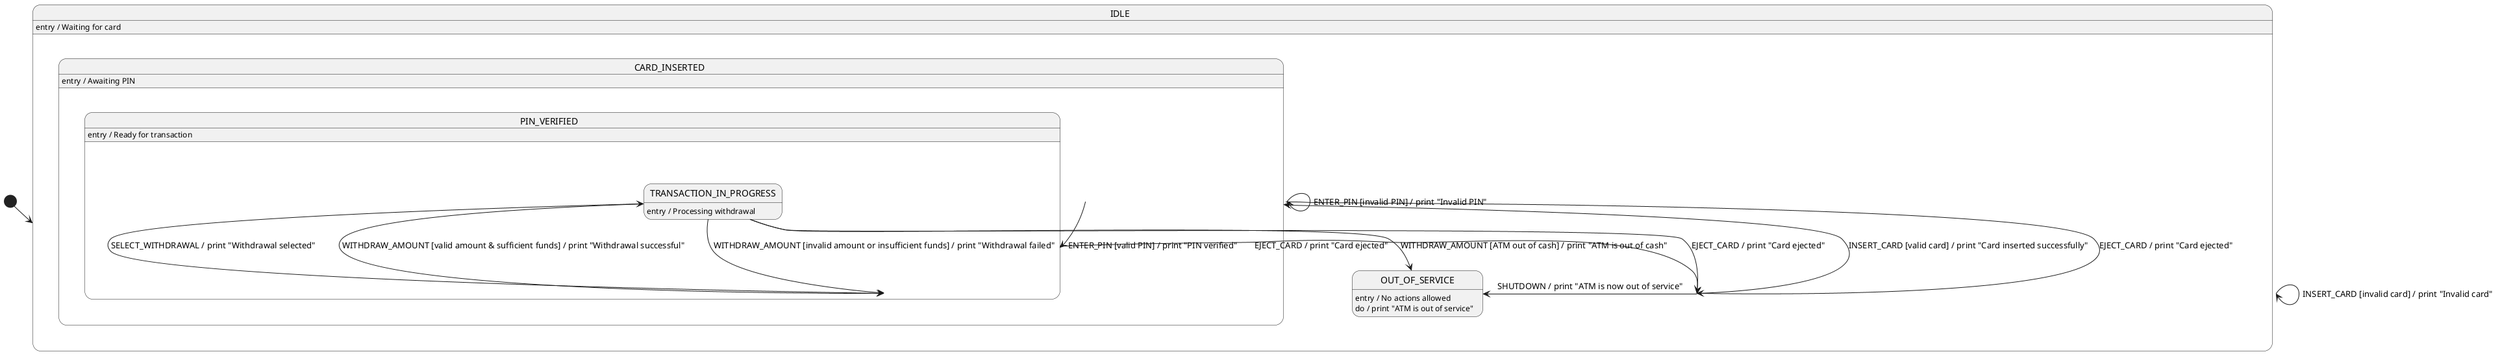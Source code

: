 @startuml ATM State Machine

[*] --> IDLE

state IDLE {
  IDLE : entry / Waiting for card
  IDLE --> CARD_INSERTED : INSERT_CARD [valid card] / print "Card inserted successfully"
  IDLE --> IDLE : INSERT_CARD [invalid card] / print "Invalid card"
  IDLE --> OUT_OF_SERVICE : SHUTDOWN / print "ATM is now out of service"
}

state CARD_INSERTED {
  CARD_INSERTED : entry / Awaiting PIN
  CARD_INSERTED --> PIN_VERIFIED : ENTER_PIN [valid PIN] / print "PIN verified"
  CARD_INSERTED --> CARD_INSERTED : ENTER_PIN [invalid PIN] / print "Invalid PIN"
  CARD_INSERTED --> IDLE : EJECT_CARD / print "Card ejected"
}

state PIN_VERIFIED {
  PIN_VERIFIED : entry / Ready for transaction
  PIN_VERIFIED --> TRANSACTION_IN_PROGRESS : SELECT_WITHDRAWAL / print "Withdrawal selected"
  PIN_VERIFIED --> IDLE : EJECT_CARD / print "Card ejected"
}

state TRANSACTION_IN_PROGRESS {
  TRANSACTION_IN_PROGRESS : entry / Processing withdrawal
  TRANSACTION_IN_PROGRESS --> PIN_VERIFIED : WITHDRAW_AMOUNT [valid amount & sufficient funds] / print "Withdrawal successful"
  TRANSACTION_IN_PROGRESS --> PIN_VERIFIED : WITHDRAW_AMOUNT [invalid amount or insufficient funds] / print "Withdrawal failed"
  TRANSACTION_IN_PROGRESS --> OUT_OF_SERVICE : WITHDRAW_AMOUNT [ATM out of cash] / print "ATM is out of cash"
  TRANSACTION_IN_PROGRESS --> IDLE : EJECT_CARD / print "Card ejected"
}

state OUT_OF_SERVICE {
  OUT_OF_SERVICE : entry / No actions allowed
  OUT_OF_SERVICE : do / print "ATM is out of service"
}

@enduml